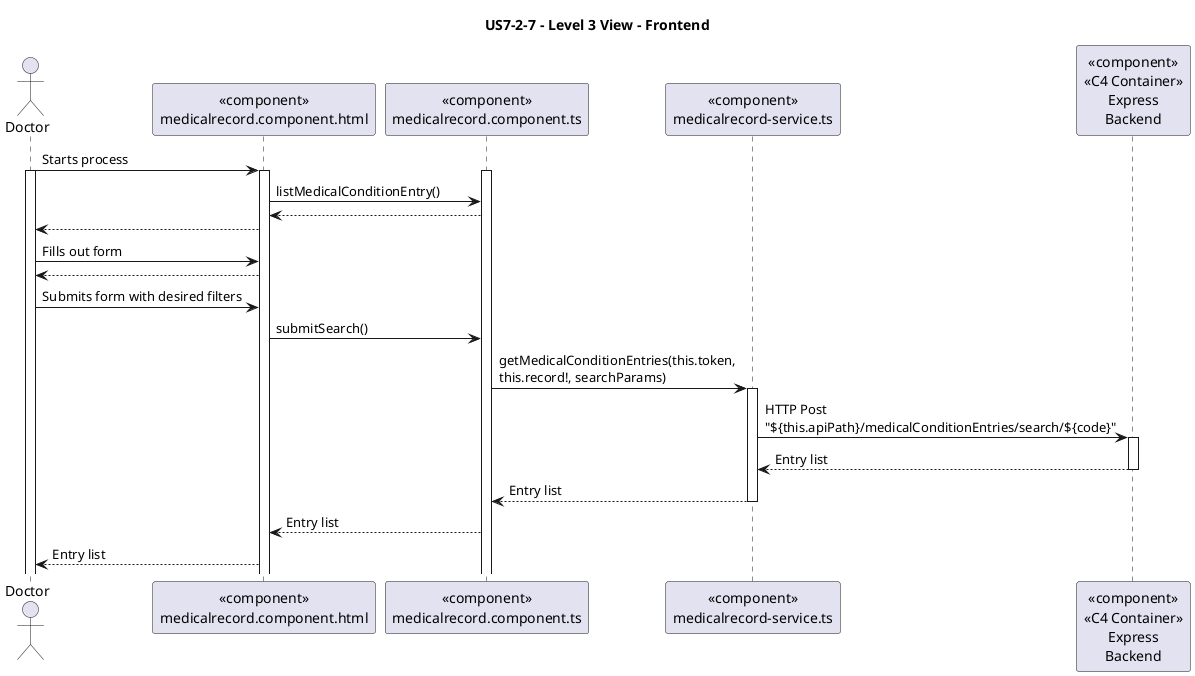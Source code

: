 @startuml

title US7-2-7 - Level 3 View - Frontend

actor Doctor as U
participant "«component»\nmedicalrecord.component.html" as html
participant "«component»\nmedicalrecord.component.ts" as ts
participant "«component»\nmedicalrecord-service.ts" as service

participant "«component»\n«C4 Container»\nExpress\nBackend" as backend

U -> html : Starts process
activate U
activate html
activate ts

html -> ts : listMedicalConditionEntry()
ts --> html
html --> U

U -> html : Fills out form
html --> U

U -> html : Submits form with desired filters
html -> ts : submitSearch()
ts -> service: getMedicalConditionEntries(this.token,\nthis.record!, searchParams)
activate service
service -> backend : HTTP Post\n"${this.apiPath}/medicalConditionEntries/search/${code}"
activate backend
backend --> service : Entry list
deactivate backend
service --> ts : Entry list
deactivate service
ts --> html : Entry list
html --> U : Entry list

@enduml